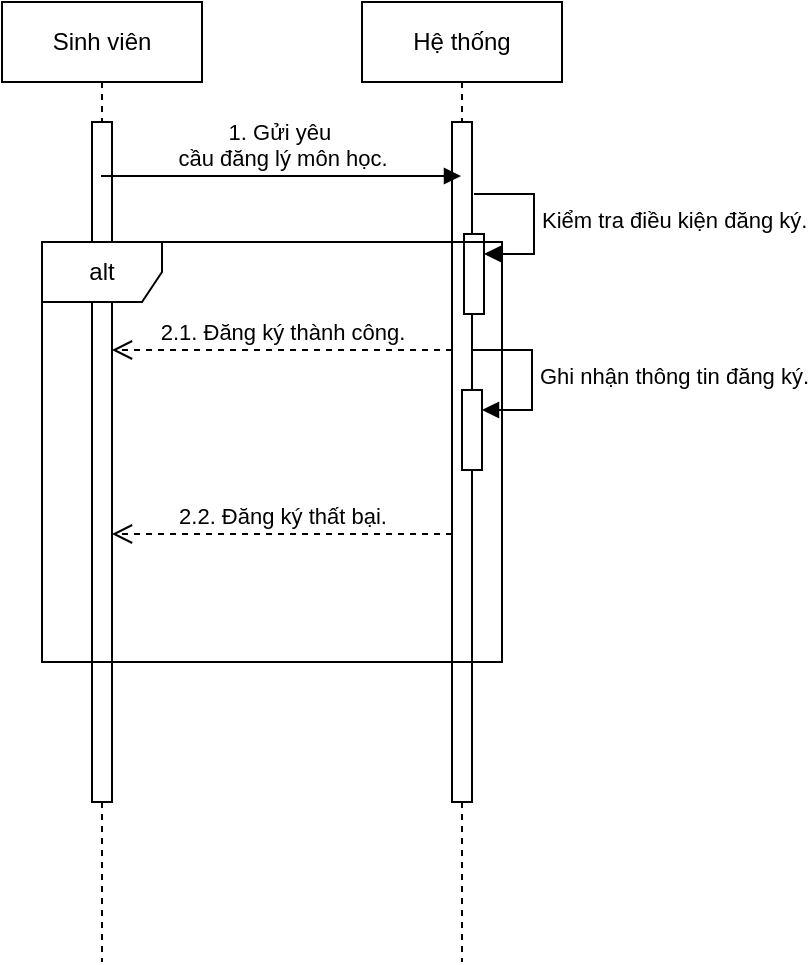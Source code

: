 <mxfile version="28.2.8">
  <diagram name="Trang-1" id="FP0zybIaO1FebrQxnTtW">
    <mxGraphModel dx="1426" dy="849" grid="1" gridSize="10" guides="1" tooltips="1" connect="1" arrows="1" fold="1" page="1" pageScale="1" pageWidth="827" pageHeight="1169" math="0" shadow="0">
      <root>
        <mxCell id="0" />
        <mxCell id="1" parent="0" />
        <mxCell id="OMf__xs0Oy4hFiIEGqy4-1" value="Hệ thống" style="shape=umlLifeline;perimeter=lifelinePerimeter;whiteSpace=wrap;html=1;container=1;dropTarget=0;collapsible=0;recursiveResize=0;outlineConnect=0;portConstraint=eastwest;newEdgeStyle={&quot;curved&quot;:0,&quot;rounded&quot;:0};" vertex="1" parent="1">
          <mxGeometry x="440" y="80" width="100" height="480" as="geometry" />
        </mxCell>
        <mxCell id="OMf__xs0Oy4hFiIEGqy4-11" value="" style="html=1;points=[[0,0,0,0,5],[0,1,0,0,-5],[1,0,0,0,5],[1,1,0,0,-5]];perimeter=orthogonalPerimeter;outlineConnect=0;targetShapes=umlLifeline;portConstraint=eastwest;newEdgeStyle={&quot;curved&quot;:0,&quot;rounded&quot;:0};" vertex="1" parent="OMf__xs0Oy4hFiIEGqy4-1">
          <mxGeometry x="45" y="60" width="10" height="340" as="geometry" />
        </mxCell>
        <mxCell id="OMf__xs0Oy4hFiIEGqy4-12" value="" style="html=1;points=[[0,0,0,0,5],[0,1,0,0,-5],[1,0,0,0,5],[1,1,0,0,-5]];perimeter=orthogonalPerimeter;outlineConnect=0;targetShapes=umlLifeline;portConstraint=eastwest;newEdgeStyle={&quot;curved&quot;:0,&quot;rounded&quot;:0};" vertex="1" parent="OMf__xs0Oy4hFiIEGqy4-1">
          <mxGeometry x="51" y="116" width="10" height="40" as="geometry" />
        </mxCell>
        <mxCell id="OMf__xs0Oy4hFiIEGqy4-13" value="Kiểm tra điều kiện đăng ký." style="html=1;align=left;spacingLeft=2;endArrow=block;rounded=0;edgeStyle=orthogonalEdgeStyle;curved=0;rounded=0;" edge="1" target="OMf__xs0Oy4hFiIEGqy4-12" parent="OMf__xs0Oy4hFiIEGqy4-1">
          <mxGeometry relative="1" as="geometry">
            <mxPoint x="56" y="96" as="sourcePoint" />
            <Array as="points">
              <mxPoint x="86" y="126" />
            </Array>
          </mxGeometry>
        </mxCell>
        <mxCell id="OMf__xs0Oy4hFiIEGqy4-2" value="Sinh viên" style="shape=umlLifeline;perimeter=lifelinePerimeter;whiteSpace=wrap;html=1;container=1;dropTarget=0;collapsible=0;recursiveResize=0;outlineConnect=0;portConstraint=eastwest;newEdgeStyle={&quot;curved&quot;:0,&quot;rounded&quot;:0};" vertex="1" parent="1">
          <mxGeometry x="260" y="80" width="100" height="480" as="geometry" />
        </mxCell>
        <mxCell id="OMf__xs0Oy4hFiIEGqy4-10" value="" style="html=1;points=[[0,0,0,0,5],[0,1,0,0,-5],[1,0,0,0,5],[1,1,0,0,-5]];perimeter=orthogonalPerimeter;outlineConnect=0;targetShapes=umlLifeline;portConstraint=eastwest;newEdgeStyle={&quot;curved&quot;:0,&quot;rounded&quot;:0};" vertex="1" parent="OMf__xs0Oy4hFiIEGqy4-2">
          <mxGeometry x="45" y="60" width="10" height="340" as="geometry" />
        </mxCell>
        <mxCell id="OMf__xs0Oy4hFiIEGqy4-3" value="1. Gửi yêu&amp;nbsp;&lt;div&gt;cầu đăng lý môn học.&lt;/div&gt;" style="html=1;verticalAlign=bottom;endArrow=block;curved=0;rounded=0;" edge="1" parent="1">
          <mxGeometry width="80" relative="1" as="geometry">
            <mxPoint x="309.5" y="167" as="sourcePoint" />
            <mxPoint x="489.5" y="167" as="targetPoint" />
          </mxGeometry>
        </mxCell>
        <mxCell id="OMf__xs0Oy4hFiIEGqy4-7" value="2.1. Đăng ký thành công." style="html=1;verticalAlign=bottom;endArrow=open;dashed=1;endSize=8;curved=0;rounded=0;" edge="1" parent="1">
          <mxGeometry relative="1" as="geometry">
            <mxPoint x="485" y="254" as="sourcePoint" />
            <mxPoint x="315" y="254" as="targetPoint" />
          </mxGeometry>
        </mxCell>
        <mxCell id="OMf__xs0Oy4hFiIEGqy4-8" value="alt" style="shape=umlFrame;whiteSpace=wrap;html=1;pointerEvents=0;" vertex="1" parent="1">
          <mxGeometry x="280" y="200" width="230" height="210" as="geometry" />
        </mxCell>
        <mxCell id="OMf__xs0Oy4hFiIEGqy4-15" value="2.2. Đăng ký thất bại." style="html=1;verticalAlign=bottom;endArrow=open;dashed=1;endSize=8;curved=0;rounded=0;" edge="1" parent="1">
          <mxGeometry relative="1" as="geometry">
            <mxPoint x="485" y="346" as="sourcePoint" />
            <mxPoint x="315" y="346" as="targetPoint" />
          </mxGeometry>
        </mxCell>
        <mxCell id="OMf__xs0Oy4hFiIEGqy4-16" value="" style="html=1;points=[[0,0,0,0,5],[0,1,0,0,-5],[1,0,0,0,5],[1,1,0,0,-5]];perimeter=orthogonalPerimeter;outlineConnect=0;targetShapes=umlLifeline;portConstraint=eastwest;newEdgeStyle={&quot;curved&quot;:0,&quot;rounded&quot;:0};" vertex="1" parent="1">
          <mxGeometry x="490" y="274" width="10" height="40" as="geometry" />
        </mxCell>
        <mxCell id="OMf__xs0Oy4hFiIEGqy4-17" value="Ghi nhận thông tin đăng ký." style="html=1;align=left;spacingLeft=2;endArrow=block;rounded=0;edgeStyle=orthogonalEdgeStyle;curved=0;rounded=0;" edge="1" target="OMf__xs0Oy4hFiIEGqy4-16" parent="1">
          <mxGeometry relative="1" as="geometry">
            <mxPoint x="495" y="254" as="sourcePoint" />
            <Array as="points">
              <mxPoint x="525" y="284" />
            </Array>
          </mxGeometry>
        </mxCell>
      </root>
    </mxGraphModel>
  </diagram>
</mxfile>
